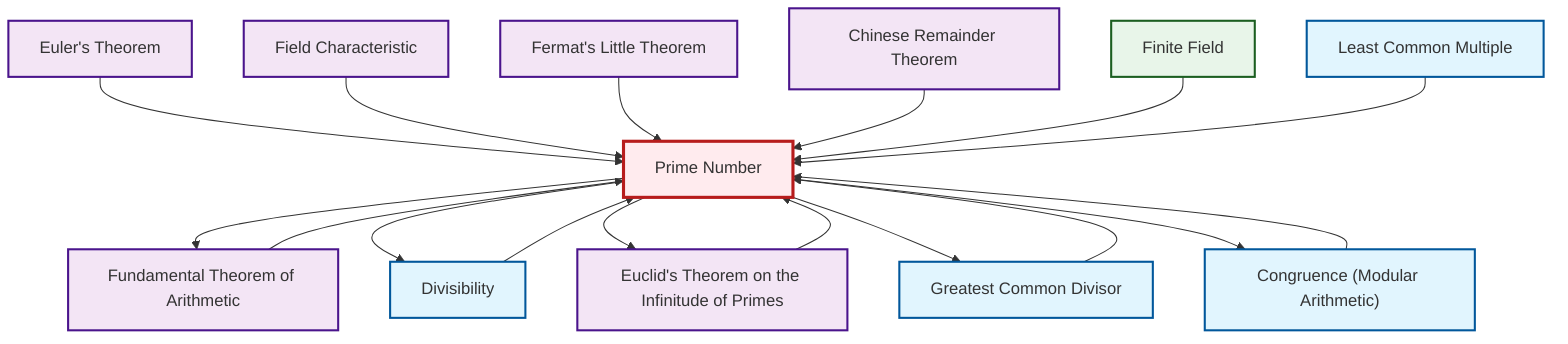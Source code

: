 graph TD
    classDef definition fill:#e1f5fe,stroke:#01579b,stroke-width:2px
    classDef theorem fill:#f3e5f5,stroke:#4a148c,stroke-width:2px
    classDef axiom fill:#fff3e0,stroke:#e65100,stroke-width:2px
    classDef example fill:#e8f5e9,stroke:#1b5e20,stroke-width:2px
    classDef current fill:#ffebee,stroke:#b71c1c,stroke-width:3px
    def-prime["Prime Number"]:::definition
    def-congruence["Congruence (Modular Arithmetic)"]:::definition
    thm-euler["Euler's Theorem"]:::theorem
    thm-euclid-infinitude-primes["Euclid's Theorem on the Infinitude of Primes"]:::theorem
    thm-field-characteristic["Field Characteristic"]:::theorem
    def-gcd["Greatest Common Divisor"]:::definition
    def-divisibility["Divisibility"]:::definition
    thm-fundamental-arithmetic["Fundamental Theorem of Arithmetic"]:::theorem
    thm-fermat-little["Fermat's Little Theorem"]:::theorem
    def-lcm["Least Common Multiple"]:::definition
    ex-finite-field["Finite Field"]:::example
    thm-chinese-remainder["Chinese Remainder Theorem"]:::theorem
    thm-euler --> def-prime
    thm-field-characteristic --> def-prime
    def-prime --> thm-fundamental-arithmetic
    def-prime --> def-divisibility
    def-divisibility --> def-prime
    thm-euclid-infinitude-primes --> def-prime
    def-prime --> thm-euclid-infinitude-primes
    def-prime --> def-gcd
    thm-fermat-little --> def-prime
    thm-fundamental-arithmetic --> def-prime
    def-prime --> def-congruence
    def-congruence --> def-prime
    thm-chinese-remainder --> def-prime
    def-gcd --> def-prime
    ex-finite-field --> def-prime
    def-lcm --> def-prime
    class def-prime current